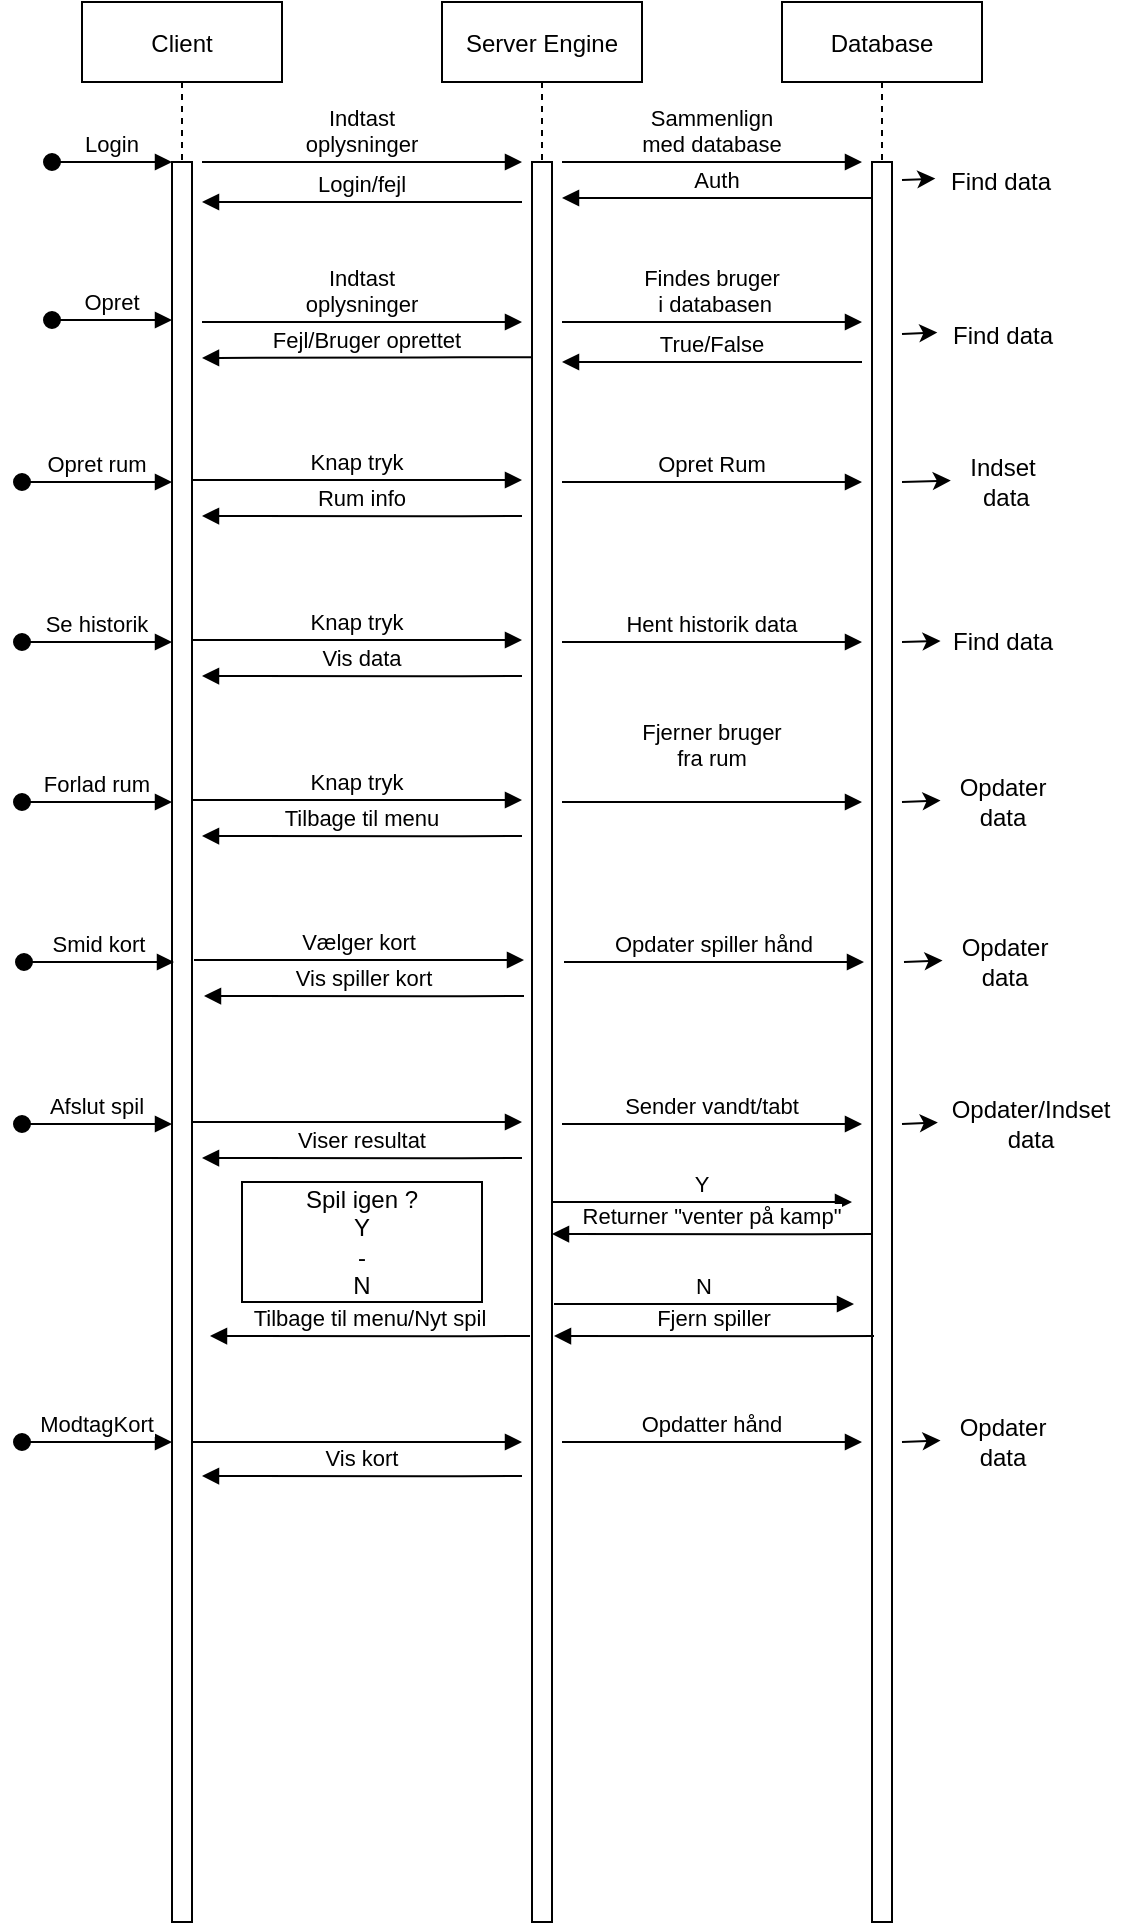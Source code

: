 <mxfile version="18.0.2" type="device"><diagram id="kgpKYQtTHZ0yAKxKKP6v" name="Page-1"><mxGraphModel dx="828" dy="465" grid="1" gridSize="10" guides="1" tooltips="1" connect="1" arrows="1" fold="1" page="1" pageScale="1" pageWidth="850" pageHeight="1100" math="0" shadow="0"><root><mxCell id="0"/><mxCell id="1" parent="0"/><mxCell id="3nuBFxr9cyL0pnOWT2aG-1" value="Client" style="shape=umlLifeline;perimeter=lifelinePerimeter;container=1;collapsible=0;recursiveResize=0;rounded=0;shadow=0;strokeWidth=1;" parent="1" vertex="1"><mxGeometry x="120" y="80" width="100" height="960" as="geometry"/></mxCell><mxCell id="3nuBFxr9cyL0pnOWT2aG-2" value="" style="points=[];perimeter=orthogonalPerimeter;rounded=0;shadow=0;strokeWidth=1;" parent="3nuBFxr9cyL0pnOWT2aG-1" vertex="1"><mxGeometry x="45" y="80" width="10" height="880" as="geometry"/></mxCell><mxCell id="3nuBFxr9cyL0pnOWT2aG-3" value="Login" style="verticalAlign=bottom;startArrow=oval;endArrow=block;startSize=8;shadow=0;strokeWidth=1;" parent="3nuBFxr9cyL0pnOWT2aG-1" edge="1"><mxGeometry relative="1" as="geometry"><mxPoint x="-15" y="80" as="sourcePoint"/><mxPoint x="45" y="80" as="targetPoint"/></mxGeometry></mxCell><mxCell id="esnoVWBuBgXXzZH2lAfD-20" value="Opret rum" style="verticalAlign=bottom;startArrow=oval;endArrow=block;startSize=8;shadow=0;strokeWidth=1;" edge="1" parent="3nuBFxr9cyL0pnOWT2aG-1"><mxGeometry relative="1" as="geometry"><mxPoint x="-30" y="240" as="sourcePoint"/><mxPoint x="45.0" y="240" as="targetPoint"/><Array as="points"><mxPoint x="20" y="240"/></Array></mxGeometry></mxCell><mxCell id="3nuBFxr9cyL0pnOWT2aG-5" value="Server Engine" style="shape=umlLifeline;perimeter=lifelinePerimeter;container=1;collapsible=0;recursiveResize=0;rounded=0;shadow=0;strokeWidth=1;" parent="1" vertex="1"><mxGeometry x="300" y="80" width="100" height="960" as="geometry"/></mxCell><mxCell id="3nuBFxr9cyL0pnOWT2aG-6" value="" style="points=[];perimeter=orthogonalPerimeter;rounded=0;shadow=0;strokeWidth=1;" parent="3nuBFxr9cyL0pnOWT2aG-5" vertex="1"><mxGeometry x="45" y="80" width="10" height="880" as="geometry"/></mxCell><mxCell id="esnoVWBuBgXXzZH2lAfD-11" value="Indtast&#xA;oplysninger" style="verticalAlign=bottom;endArrow=block;shadow=0;strokeWidth=1;" edge="1" parent="3nuBFxr9cyL0pnOWT2aG-5"><mxGeometry relative="1" as="geometry"><mxPoint x="-120" y="160" as="sourcePoint"/><mxPoint x="40" y="160" as="targetPoint"/></mxGeometry></mxCell><mxCell id="esnoVWBuBgXXzZH2lAfD-16" value="Findes bruger&#xA; i databasen" style="verticalAlign=bottom;endArrow=block;shadow=0;strokeWidth=1;" edge="1" parent="3nuBFxr9cyL0pnOWT2aG-5"><mxGeometry relative="1" as="geometry"><mxPoint x="60" y="160" as="sourcePoint"/><mxPoint x="210" y="160" as="targetPoint"/></mxGeometry></mxCell><mxCell id="esnoVWBuBgXXzZH2lAfD-36" value="Knap tryk" style="verticalAlign=bottom;endArrow=block;shadow=0;strokeWidth=1;" edge="1" parent="3nuBFxr9cyL0pnOWT2aG-5"><mxGeometry relative="1" as="geometry"><mxPoint x="-125" y="239.0" as="sourcePoint"/><mxPoint x="40" y="239" as="targetPoint"/></mxGeometry></mxCell><mxCell id="esnoVWBuBgXXzZH2lAfD-37" value="Rum info" style="verticalAlign=bottom;endArrow=block;shadow=0;strokeWidth=1;" edge="1" parent="3nuBFxr9cyL0pnOWT2aG-5"><mxGeometry relative="1" as="geometry"><mxPoint x="40" y="257" as="sourcePoint"/><mxPoint x="-120" y="257" as="targetPoint"/><Array as="points"><mxPoint y="257.16"/></Array></mxGeometry></mxCell><mxCell id="3nuBFxr9cyL0pnOWT2aG-8" value="Indtast&#xA;oplysninger" style="verticalAlign=bottom;endArrow=block;shadow=0;strokeWidth=1;" parent="1" edge="1"><mxGeometry relative="1" as="geometry"><mxPoint x="180" y="160" as="sourcePoint"/><mxPoint x="340" y="160" as="targetPoint"/></mxGeometry></mxCell><mxCell id="esnoVWBuBgXXzZH2lAfD-1" value="Database" style="shape=umlLifeline;perimeter=lifelinePerimeter;container=1;collapsible=0;recursiveResize=0;rounded=0;shadow=0;strokeWidth=1;" vertex="1" parent="1"><mxGeometry x="470" y="80" width="100" height="960" as="geometry"/></mxCell><mxCell id="esnoVWBuBgXXzZH2lAfD-2" value="" style="points=[];perimeter=orthogonalPerimeter;rounded=0;shadow=0;strokeWidth=1;" vertex="1" parent="esnoVWBuBgXXzZH2lAfD-1"><mxGeometry x="45" y="80" width="10" height="880" as="geometry"/></mxCell><mxCell id="esnoVWBuBgXXzZH2lAfD-3" value="Sammenlign&#xA;med database" style="verticalAlign=bottom;endArrow=block;shadow=0;strokeWidth=1;" edge="1" parent="1"><mxGeometry relative="1" as="geometry"><mxPoint x="360" y="160" as="sourcePoint"/><mxPoint x="510" y="160" as="targetPoint"/></mxGeometry></mxCell><mxCell id="esnoVWBuBgXXzZH2lAfD-5" value="Auth" style="verticalAlign=bottom;endArrow=block;shadow=0;strokeWidth=1;" edge="1" parent="1"><mxGeometry relative="1" as="geometry"><mxPoint x="515" y="178" as="sourcePoint"/><mxPoint x="360" y="178" as="targetPoint"/><Array as="points"><mxPoint x="470" y="178"/></Array></mxGeometry></mxCell><mxCell id="esnoVWBuBgXXzZH2lAfD-6" value="Login/fejl" style="verticalAlign=bottom;endArrow=block;shadow=0;strokeWidth=1;" edge="1" parent="1"><mxGeometry relative="1" as="geometry"><mxPoint x="340" y="180" as="sourcePoint"/><mxPoint x="180" y="180" as="targetPoint"/><Array as="points"><mxPoint x="300" y="180"/></Array></mxGeometry></mxCell><mxCell id="esnoVWBuBgXXzZH2lAfD-14" value="Opret" style="verticalAlign=bottom;startArrow=oval;endArrow=block;startSize=8;shadow=0;strokeWidth=1;" edge="1" parent="1"><mxGeometry relative="1" as="geometry"><mxPoint x="105" y="239" as="sourcePoint"/><mxPoint x="165" y="239" as="targetPoint"/></mxGeometry></mxCell><mxCell id="esnoVWBuBgXXzZH2lAfD-12" value="Fejl/Bruger oprettet" style="verticalAlign=bottom;endArrow=block;shadow=0;strokeWidth=1;" edge="1" parent="1"><mxGeometry relative="1" as="geometry"><mxPoint x="345" y="257.66" as="sourcePoint"/><mxPoint x="180" y="258" as="targetPoint"/><Array as="points"><mxPoint x="300" y="257.66"/></Array></mxGeometry></mxCell><mxCell id="esnoVWBuBgXXzZH2lAfD-19" value="True/False" style="verticalAlign=bottom;endArrow=block;shadow=0;strokeWidth=1;" edge="1" parent="1"><mxGeometry relative="1" as="geometry"><mxPoint x="510" y="260" as="sourcePoint"/><mxPoint x="360" y="260" as="targetPoint"/><Array as="points"><mxPoint x="480.5" y="260"/></Array></mxGeometry></mxCell><mxCell id="esnoVWBuBgXXzZH2lAfD-21" value="&lt;div&gt;Indset&lt;/div&gt;&lt;div&gt;&amp;nbsp;data&lt;/div&gt;" style="text;html=1;align=center;verticalAlign=middle;resizable=0;points=[];autosize=1;strokeColor=none;fillColor=none;" vertex="1" parent="1"><mxGeometry x="555" y="305" width="50" height="30" as="geometry"/></mxCell><mxCell id="esnoVWBuBgXXzZH2lAfD-25" value="" style="endArrow=classic;html=1;rounded=0;entryX=-0.012;entryY=0.475;entryDx=0;entryDy=0;entryPerimeter=0;" edge="1" parent="1" target="esnoVWBuBgXXzZH2lAfD-21"><mxGeometry width="50" height="50" relative="1" as="geometry"><mxPoint x="530" y="320" as="sourcePoint"/><mxPoint x="620" y="329" as="targetPoint"/></mxGeometry></mxCell><mxCell id="esnoVWBuBgXXzZH2lAfD-29" value="Find data" style="text;html=1;align=center;verticalAlign=middle;resizable=0;points=[];autosize=1;strokeColor=none;fillColor=none;" vertex="1" parent="1"><mxGeometry x="550" y="237" width="60" height="20" as="geometry"/></mxCell><mxCell id="esnoVWBuBgXXzZH2lAfD-30" value="" style="endArrow=classic;html=1;rounded=0;entryX=-0.039;entryY=0.415;entryDx=0;entryDy=0;entryPerimeter=0;" edge="1" target="esnoVWBuBgXXzZH2lAfD-29" parent="1"><mxGeometry width="50" height="50" relative="1" as="geometry"><mxPoint x="530" y="246" as="sourcePoint"/><mxPoint x="620" y="256" as="targetPoint"/></mxGeometry></mxCell><mxCell id="esnoVWBuBgXXzZH2lAfD-31" value="" style="endArrow=classic;html=1;rounded=0;entryX=-0.039;entryY=0.415;entryDx=0;entryDy=0;entryPerimeter=0;" edge="1" target="esnoVWBuBgXXzZH2lAfD-32" parent="1"><mxGeometry width="50" height="50" relative="1" as="geometry"><mxPoint x="530" y="169" as="sourcePoint"/><mxPoint x="619" y="179" as="targetPoint"/></mxGeometry></mxCell><mxCell id="esnoVWBuBgXXzZH2lAfD-32" value="Find data" style="text;html=1;align=center;verticalAlign=middle;resizable=0;points=[];autosize=1;strokeColor=none;fillColor=none;" vertex="1" parent="1"><mxGeometry x="549" y="160" width="60" height="20" as="geometry"/></mxCell><mxCell id="esnoVWBuBgXXzZH2lAfD-38" value="Opret Rum" style="verticalAlign=bottom;endArrow=block;shadow=0;strokeWidth=1;" edge="1" parent="1"><mxGeometry relative="1" as="geometry"><mxPoint x="360" y="320" as="sourcePoint"/><mxPoint x="510" y="320" as="targetPoint"/></mxGeometry></mxCell><mxCell id="esnoVWBuBgXXzZH2lAfD-39" value="Se historik" style="verticalAlign=bottom;startArrow=oval;endArrow=block;startSize=8;shadow=0;strokeWidth=1;" edge="1" parent="1"><mxGeometry relative="1" as="geometry"><mxPoint x="90" y="400" as="sourcePoint"/><mxPoint x="165" y="400" as="targetPoint"/><Array as="points"><mxPoint x="140" y="400"/></Array></mxGeometry></mxCell><mxCell id="esnoVWBuBgXXzZH2lAfD-40" value="Knap tryk" style="verticalAlign=bottom;endArrow=block;shadow=0;strokeWidth=1;" edge="1" parent="1"><mxGeometry relative="1" as="geometry"><mxPoint x="175" y="399.0" as="sourcePoint"/><mxPoint x="340" y="399" as="targetPoint"/></mxGeometry></mxCell><mxCell id="esnoVWBuBgXXzZH2lAfD-41" value="Vis data" style="verticalAlign=bottom;endArrow=block;shadow=0;strokeWidth=1;" edge="1" parent="1"><mxGeometry relative="1" as="geometry"><mxPoint x="340" y="417" as="sourcePoint"/><mxPoint x="180" y="417" as="targetPoint"/><Array as="points"><mxPoint x="300" y="417.16"/></Array></mxGeometry></mxCell><mxCell id="esnoVWBuBgXXzZH2lAfD-42" value="Find data" style="text;html=1;align=center;verticalAlign=middle;resizable=0;points=[];autosize=1;strokeColor=none;fillColor=none;" vertex="1" parent="1"><mxGeometry x="550" y="390" width="60" height="20" as="geometry"/></mxCell><mxCell id="esnoVWBuBgXXzZH2lAfD-43" value="" style="endArrow=classic;html=1;rounded=0;entryX=-0.012;entryY=0.475;entryDx=0;entryDy=0;entryPerimeter=0;" edge="1" parent="1" target="esnoVWBuBgXXzZH2lAfD-42"><mxGeometry width="50" height="50" relative="1" as="geometry"><mxPoint x="530" y="400" as="sourcePoint"/><mxPoint x="620" y="409" as="targetPoint"/></mxGeometry></mxCell><mxCell id="esnoVWBuBgXXzZH2lAfD-44" value="Hent historik data" style="verticalAlign=bottom;endArrow=block;shadow=0;strokeWidth=1;" edge="1" parent="1"><mxGeometry relative="1" as="geometry"><mxPoint x="360" y="400" as="sourcePoint"/><mxPoint x="510" y="400" as="targetPoint"/></mxGeometry></mxCell><mxCell id="esnoVWBuBgXXzZH2lAfD-45" value="Forlad rum" style="verticalAlign=bottom;startArrow=oval;endArrow=block;startSize=8;shadow=0;strokeWidth=1;" edge="1" parent="1"><mxGeometry relative="1" as="geometry"><mxPoint x="90" y="480" as="sourcePoint"/><mxPoint x="165" y="480" as="targetPoint"/><Array as="points"><mxPoint x="140" y="480"/></Array></mxGeometry></mxCell><mxCell id="esnoVWBuBgXXzZH2lAfD-46" value="Knap tryk" style="verticalAlign=bottom;endArrow=block;shadow=0;strokeWidth=1;" edge="1" parent="1"><mxGeometry relative="1" as="geometry"><mxPoint x="175" y="479.0" as="sourcePoint"/><mxPoint x="340" y="479" as="targetPoint"/></mxGeometry></mxCell><mxCell id="esnoVWBuBgXXzZH2lAfD-47" value="Tilbage til menu" style="verticalAlign=bottom;endArrow=block;shadow=0;strokeWidth=1;" edge="1" parent="1"><mxGeometry relative="1" as="geometry"><mxPoint x="340" y="497" as="sourcePoint"/><mxPoint x="180" y="497" as="targetPoint"/><Array as="points"><mxPoint x="300" y="497.16"/></Array></mxGeometry></mxCell><mxCell id="esnoVWBuBgXXzZH2lAfD-48" value="&lt;div&gt;Opdater&lt;/div&gt;&lt;div&gt;data&lt;br&gt;&lt;/div&gt;" style="text;html=1;align=center;verticalAlign=middle;resizable=0;points=[];autosize=1;strokeColor=none;fillColor=none;" vertex="1" parent="1"><mxGeometry x="550" y="465" width="60" height="30" as="geometry"/></mxCell><mxCell id="esnoVWBuBgXXzZH2lAfD-49" value="" style="endArrow=classic;html=1;rounded=0;entryX=-0.012;entryY=0.475;entryDx=0;entryDy=0;entryPerimeter=0;" edge="1" parent="1" target="esnoVWBuBgXXzZH2lAfD-48"><mxGeometry width="50" height="50" relative="1" as="geometry"><mxPoint x="530" y="480" as="sourcePoint"/><mxPoint x="620" y="489" as="targetPoint"/></mxGeometry></mxCell><mxCell id="esnoVWBuBgXXzZH2lAfD-50" value="Fjerner bruger&#xA;fra rum&#xA;" style="verticalAlign=bottom;endArrow=block;shadow=0;strokeWidth=1;" edge="1" parent="1"><mxGeometry relative="1" as="geometry"><mxPoint x="360" y="480" as="sourcePoint"/><mxPoint x="510" y="480" as="targetPoint"/></mxGeometry></mxCell><mxCell id="esnoVWBuBgXXzZH2lAfD-51" value="Smid kort" style="verticalAlign=bottom;startArrow=oval;endArrow=block;startSize=8;shadow=0;strokeWidth=1;" edge="1" parent="1"><mxGeometry relative="1" as="geometry"><mxPoint x="91" y="560" as="sourcePoint"/><mxPoint x="166" y="560" as="targetPoint"/><Array as="points"><mxPoint x="141" y="560"/></Array></mxGeometry></mxCell><mxCell id="esnoVWBuBgXXzZH2lAfD-52" value="Vælger kort" style="verticalAlign=bottom;endArrow=block;shadow=0;strokeWidth=1;" edge="1" parent="1"><mxGeometry relative="1" as="geometry"><mxPoint x="176" y="559" as="sourcePoint"/><mxPoint x="341" y="559" as="targetPoint"/></mxGeometry></mxCell><mxCell id="esnoVWBuBgXXzZH2lAfD-53" value="Vis spiller kort" style="verticalAlign=bottom;endArrow=block;shadow=0;strokeWidth=1;" edge="1" parent="1"><mxGeometry relative="1" as="geometry"><mxPoint x="341" y="577" as="sourcePoint"/><mxPoint x="181" y="577" as="targetPoint"/><Array as="points"><mxPoint x="301" y="577.16"/></Array></mxGeometry></mxCell><mxCell id="esnoVWBuBgXXzZH2lAfD-54" value="&lt;div&gt;Opdater&lt;/div&gt;&lt;div&gt;data&lt;br&gt;&lt;/div&gt;" style="text;html=1;align=center;verticalAlign=middle;resizable=0;points=[];autosize=1;strokeColor=none;fillColor=none;" vertex="1" parent="1"><mxGeometry x="551" y="545" width="60" height="30" as="geometry"/></mxCell><mxCell id="esnoVWBuBgXXzZH2lAfD-55" value="" style="endArrow=classic;html=1;rounded=0;entryX=-0.012;entryY=0.475;entryDx=0;entryDy=0;entryPerimeter=0;" edge="1" parent="1" target="esnoVWBuBgXXzZH2lAfD-54"><mxGeometry width="50" height="50" relative="1" as="geometry"><mxPoint x="531" y="560" as="sourcePoint"/><mxPoint x="621" y="569" as="targetPoint"/></mxGeometry></mxCell><mxCell id="esnoVWBuBgXXzZH2lAfD-56" value="Opdater spiller hånd" style="verticalAlign=bottom;endArrow=block;shadow=0;strokeWidth=1;" edge="1" parent="1"><mxGeometry relative="1" as="geometry"><mxPoint x="361" y="560" as="sourcePoint"/><mxPoint x="511" y="560" as="targetPoint"/></mxGeometry></mxCell><mxCell id="esnoVWBuBgXXzZH2lAfD-57" value="Afslut spil" style="verticalAlign=bottom;startArrow=oval;endArrow=block;startSize=8;shadow=0;strokeWidth=1;" edge="1" parent="1"><mxGeometry relative="1" as="geometry"><mxPoint x="90" y="641" as="sourcePoint"/><mxPoint x="165" y="641" as="targetPoint"/><Array as="points"><mxPoint x="140" y="641"/></Array></mxGeometry></mxCell><mxCell id="esnoVWBuBgXXzZH2lAfD-58" value="" style="verticalAlign=bottom;endArrow=block;shadow=0;strokeWidth=1;" edge="1" parent="1"><mxGeometry relative="1" as="geometry"><mxPoint x="175" y="640" as="sourcePoint"/><mxPoint x="340" y="640" as="targetPoint"/></mxGeometry></mxCell><mxCell id="esnoVWBuBgXXzZH2lAfD-59" value="Viser resultat" style="verticalAlign=bottom;endArrow=block;shadow=0;strokeWidth=1;" edge="1" parent="1"><mxGeometry relative="1" as="geometry"><mxPoint x="340" y="658" as="sourcePoint"/><mxPoint x="180" y="658" as="targetPoint"/><Array as="points"><mxPoint x="300" y="658.16"/></Array></mxGeometry></mxCell><mxCell id="esnoVWBuBgXXzZH2lAfD-60" value="&lt;div&gt;Opdater/Indset&lt;/div&gt;&lt;div&gt;data&lt;br&gt;&lt;/div&gt;" style="text;html=1;align=center;verticalAlign=middle;resizable=0;points=[];autosize=1;strokeColor=none;fillColor=none;" vertex="1" parent="1"><mxGeometry x="549" y="626" width="90" height="30" as="geometry"/></mxCell><mxCell id="esnoVWBuBgXXzZH2lAfD-61" value="" style="endArrow=classic;html=1;rounded=0;entryX=-0.012;entryY=0.475;entryDx=0;entryDy=0;entryPerimeter=0;" edge="1" parent="1" target="esnoVWBuBgXXzZH2lAfD-60"><mxGeometry width="50" height="50" relative="1" as="geometry"><mxPoint x="530" y="641" as="sourcePoint"/><mxPoint x="620" y="650" as="targetPoint"/></mxGeometry></mxCell><mxCell id="esnoVWBuBgXXzZH2lAfD-62" value="Sender vandt/tabt" style="verticalAlign=bottom;endArrow=block;shadow=0;strokeWidth=1;" edge="1" parent="1"><mxGeometry relative="1" as="geometry"><mxPoint x="360" y="641" as="sourcePoint"/><mxPoint x="510" y="641" as="targetPoint"/></mxGeometry></mxCell><mxCell id="esnoVWBuBgXXzZH2lAfD-64" value="Y" style="verticalAlign=bottom;endArrow=block;shadow=0;strokeWidth=1;" edge="1" parent="1"><mxGeometry relative="1" as="geometry"><mxPoint x="355" y="680" as="sourcePoint"/><mxPoint x="505" y="680" as="targetPoint"/></mxGeometry></mxCell><mxCell id="esnoVWBuBgXXzZH2lAfD-65" value="&lt;div&gt;Spil igen ?&lt;/div&gt;&lt;div&gt;Y&lt;br&gt;&lt;/div&gt;&lt;div&gt;-&lt;/div&gt;&lt;div&gt;N&lt;br&gt;&lt;/div&gt;" style="whiteSpace=wrap;html=1;" vertex="1" parent="1"><mxGeometry x="200" y="670" width="120" height="60" as="geometry"/></mxCell><mxCell id="esnoVWBuBgXXzZH2lAfD-67" value="Returner &quot;venter på kamp&quot;" style="verticalAlign=bottom;endArrow=block;shadow=0;strokeWidth=1;" edge="1" parent="1"><mxGeometry relative="1" as="geometry"><mxPoint x="515" y="696" as="sourcePoint"/><mxPoint x="355.0" y="696" as="targetPoint"/><Array as="points"><mxPoint x="475" y="696.16"/></Array></mxGeometry></mxCell><mxCell id="esnoVWBuBgXXzZH2lAfD-68" value="N" style="verticalAlign=bottom;endArrow=block;shadow=0;strokeWidth=1;" edge="1" parent="1"><mxGeometry relative="1" as="geometry"><mxPoint x="356.0" y="731" as="sourcePoint"/><mxPoint x="506" y="731" as="targetPoint"/></mxGeometry></mxCell><mxCell id="esnoVWBuBgXXzZH2lAfD-69" value="Fjern spiller" style="verticalAlign=bottom;endArrow=block;shadow=0;strokeWidth=1;" edge="1" parent="1"><mxGeometry relative="1" as="geometry"><mxPoint x="516" y="747" as="sourcePoint"/><mxPoint x="356.0" y="747" as="targetPoint"/><Array as="points"><mxPoint x="476" y="747.16"/></Array></mxGeometry></mxCell><mxCell id="esnoVWBuBgXXzZH2lAfD-70" value="Tilbage til menu/Nyt spil" style="verticalAlign=bottom;endArrow=block;shadow=0;strokeWidth=1;" edge="1" parent="1"><mxGeometry relative="1" as="geometry"><mxPoint x="344.0" y="747" as="sourcePoint"/><mxPoint x="184" y="747" as="targetPoint"/><Array as="points"><mxPoint x="304" y="747.16"/></Array></mxGeometry></mxCell><mxCell id="esnoVWBuBgXXzZH2lAfD-72" value="ModtagKort" style="verticalAlign=bottom;startArrow=oval;endArrow=block;startSize=8;shadow=0;strokeWidth=1;" edge="1" parent="1"><mxGeometry relative="1" as="geometry"><mxPoint x="90" y="800" as="sourcePoint"/><mxPoint x="165" y="800" as="targetPoint"/><Array as="points"><mxPoint x="140" y="800"/></Array></mxGeometry></mxCell><mxCell id="esnoVWBuBgXXzZH2lAfD-73" value="" style="verticalAlign=bottom;endArrow=block;shadow=0;strokeWidth=1;" edge="1" parent="1"><mxGeometry relative="1" as="geometry"><mxPoint x="175" y="800" as="sourcePoint"/><mxPoint x="340" y="800" as="targetPoint"/></mxGeometry></mxCell><mxCell id="esnoVWBuBgXXzZH2lAfD-74" value="Vis kort" style="verticalAlign=bottom;endArrow=block;shadow=0;strokeWidth=1;" edge="1" parent="1"><mxGeometry relative="1" as="geometry"><mxPoint x="340" y="817" as="sourcePoint"/><mxPoint x="180" y="817" as="targetPoint"/><Array as="points"><mxPoint x="300" y="817.16"/></Array></mxGeometry></mxCell><mxCell id="esnoVWBuBgXXzZH2lAfD-75" value="&lt;div&gt;Opdater&lt;/div&gt;&lt;div&gt;data&lt;br&gt;&lt;/div&gt;" style="text;html=1;align=center;verticalAlign=middle;resizable=0;points=[];autosize=1;strokeColor=none;fillColor=none;" vertex="1" parent="1"><mxGeometry x="550" y="785" width="60" height="30" as="geometry"/></mxCell><mxCell id="esnoVWBuBgXXzZH2lAfD-76" value="" style="endArrow=classic;html=1;rounded=0;entryX=-0.012;entryY=0.475;entryDx=0;entryDy=0;entryPerimeter=0;" edge="1" parent="1" target="esnoVWBuBgXXzZH2lAfD-75"><mxGeometry width="50" height="50" relative="1" as="geometry"><mxPoint x="530" y="800" as="sourcePoint"/><mxPoint x="620" y="809" as="targetPoint"/></mxGeometry></mxCell><mxCell id="esnoVWBuBgXXzZH2lAfD-77" value="Opdatter hånd" style="verticalAlign=bottom;endArrow=block;shadow=0;strokeWidth=1;" edge="1" parent="1"><mxGeometry relative="1" as="geometry"><mxPoint x="360" y="800" as="sourcePoint"/><mxPoint x="510" y="800" as="targetPoint"/></mxGeometry></mxCell></root></mxGraphModel></diagram></mxfile>